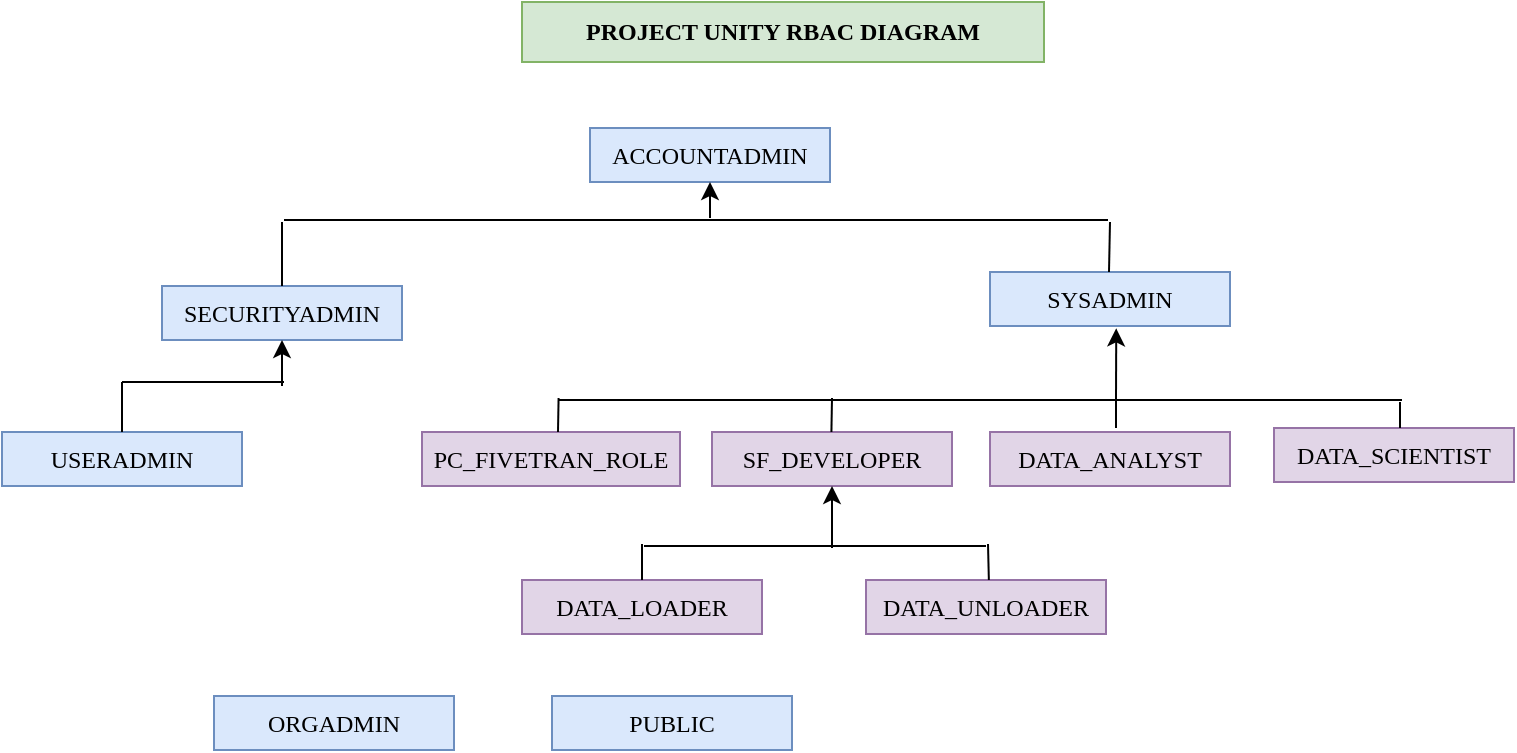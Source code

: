 <mxfile version="16.4.6" type="device"><diagram id="5cNBuc3Klf7hXjTgON1y" name="Page-1"><mxGraphModel dx="1021" dy="529" grid="0" gridSize="10" guides="1" tooltips="1" connect="1" arrows="1" fold="1" page="1" pageScale="1" pageWidth="850" pageHeight="1100" background="none" math="0" shadow="0"><root><mxCell id="0"/><mxCell id="1" parent="0"/><mxCell id="3Cqqb_HXnOSAKOJWVdVB-1" value="PROJECT UNITY RBAC DIAGRAM" style="text;html=1;strokeColor=#82b366;fillColor=#d5e8d4;align=center;verticalAlign=middle;whiteSpace=wrap;rounded=0;fontStyle=1;fontFamily=Times New Roman;" parent="1" vertex="1"><mxGeometry x="303" y="25" width="261" height="30" as="geometry"/></mxCell><mxCell id="3Cqqb_HXnOSAKOJWVdVB-4" value="SECURITYADMIN" style="rounded=0;whiteSpace=wrap;html=1;fontFamily=Times New Roman;fillColor=#dae8fc;strokeColor=#6c8ebf;" parent="1" vertex="1"><mxGeometry x="123" y="167" width="120" height="27" as="geometry"/></mxCell><mxCell id="3Cqqb_HXnOSAKOJWVdVB-5" value="ACCOUNTADMIN" style="rounded=0;whiteSpace=wrap;html=1;fontFamily=Times New Roman;fillColor=#dae8fc;strokeColor=#6c8ebf;" parent="1" vertex="1"><mxGeometry x="337" y="88" width="120" height="27" as="geometry"/></mxCell><mxCell id="3Cqqb_HXnOSAKOJWVdVB-6" value="DATA_ANALYST" style="rounded=0;whiteSpace=wrap;html=1;fontFamily=Times New Roman;fillColor=#e1d5e7;strokeColor=#9673a6;" parent="1" vertex="1"><mxGeometry x="537" y="240" width="120" height="27" as="geometry"/></mxCell><mxCell id="3Cqqb_HXnOSAKOJWVdVB-7" value="SF_DEVELOPER" style="rounded=0;whiteSpace=wrap;html=1;fontFamily=Times New Roman;fillColor=#e1d5e7;strokeColor=#9673a6;" parent="1" vertex="1"><mxGeometry x="398" y="240" width="120" height="27" as="geometry"/></mxCell><mxCell id="3Cqqb_HXnOSAKOJWVdVB-9" value="SYSADMIN" style="rounded=0;whiteSpace=wrap;html=1;fontFamily=Times New Roman;fillColor=#dae8fc;strokeColor=#6c8ebf;" parent="1" vertex="1"><mxGeometry x="537" y="160" width="120" height="27" as="geometry"/></mxCell><mxCell id="3Cqqb_HXnOSAKOJWVdVB-10" value="USERADMIN" style="rounded=0;whiteSpace=wrap;html=1;fontFamily=Times New Roman;fillColor=#dae8fc;strokeColor=#6c8ebf;" parent="1" vertex="1"><mxGeometry x="43" y="240" width="120" height="27" as="geometry"/></mxCell><mxCell id="3Cqqb_HXnOSAKOJWVdVB-11" value="ORGADMIN" style="rounded=0;whiteSpace=wrap;html=1;fontFamily=Times New Roman;fillColor=#dae8fc;strokeColor=#6c8ebf;" parent="1" vertex="1"><mxGeometry x="149" y="372" width="120" height="27" as="geometry"/></mxCell><mxCell id="3Cqqb_HXnOSAKOJWVdVB-12" value="PUBLIC" style="rounded=0;whiteSpace=wrap;html=1;fontFamily=Times New Roman;fillColor=#dae8fc;strokeColor=#6c8ebf;" parent="1" vertex="1"><mxGeometry x="318" y="372" width="120" height="27" as="geometry"/></mxCell><mxCell id="3Cqqb_HXnOSAKOJWVdVB-13" value="DATA_LOADER" style="rounded=0;whiteSpace=wrap;html=1;fontFamily=Times New Roman;fillColor=#e1d5e7;strokeColor=#9673a6;" parent="1" vertex="1"><mxGeometry x="303" y="314" width="120" height="27" as="geometry"/></mxCell><mxCell id="3Cqqb_HXnOSAKOJWVdVB-14" value="DATA_UNLOADER" style="rounded=0;whiteSpace=wrap;html=1;fontFamily=Times New Roman;fillColor=#e1d5e7;strokeColor=#9673a6;" parent="1" vertex="1"><mxGeometry x="475" y="314" width="120" height="27" as="geometry"/></mxCell><mxCell id="3Cqqb_HXnOSAKOJWVdVB-15" value="DATA_SCIENTIST" style="rounded=0;whiteSpace=wrap;html=1;fontFamily=Times New Roman;fillColor=#e1d5e7;strokeColor=#9673a6;" parent="1" vertex="1"><mxGeometry x="679" y="238" width="120" height="27" as="geometry"/></mxCell><mxCell id="3Cqqb_HXnOSAKOJWVdVB-20" value="" style="endArrow=none;html=1;rounded=0;fontFamily=Times New Roman;exitX=0.5;exitY=0;exitDx=0;exitDy=0;" parent="1" source="3Cqqb_HXnOSAKOJWVdVB-4" edge="1"><mxGeometry width="50" height="50" relative="1" as="geometry"><mxPoint x="395" y="245" as="sourcePoint"/><mxPoint x="183" y="135" as="targetPoint"/></mxGeometry></mxCell><mxCell id="3Cqqb_HXnOSAKOJWVdVB-21" value="" style="endArrow=none;html=1;rounded=0;fontFamily=Times New Roman;exitX=0.5;exitY=0;exitDx=0;exitDy=0;" parent="1" edge="1"><mxGeometry width="50" height="50" relative="1" as="geometry"><mxPoint x="596.5" y="160" as="sourcePoint"/><mxPoint x="597" y="135" as="targetPoint"/></mxGeometry></mxCell><mxCell id="3Cqqb_HXnOSAKOJWVdVB-27" value="" style="endArrow=none;html=1;rounded=0;fontFamily=Times New Roman;" parent="1" edge="1"><mxGeometry width="50" height="50" relative="1" as="geometry"><mxPoint x="184" y="134" as="sourcePoint"/><mxPoint x="596" y="134" as="targetPoint"/></mxGeometry></mxCell><mxCell id="3Cqqb_HXnOSAKOJWVdVB-28" value="" style="endArrow=classic;html=1;rounded=0;fontFamily=Times New Roman;entryX=0.5;entryY=1;entryDx=0;entryDy=0;" parent="1" target="3Cqqb_HXnOSAKOJWVdVB-5" edge="1"><mxGeometry width="50" height="50" relative="1" as="geometry"><mxPoint x="397" y="133" as="sourcePoint"/><mxPoint x="414" y="169" as="targetPoint"/></mxGeometry></mxCell><mxCell id="3Cqqb_HXnOSAKOJWVdVB-29" value="" style="endArrow=none;html=1;rounded=0;fontFamily=Times New Roman;exitX=0.5;exitY=0;exitDx=0;exitDy=0;" parent="1" source="3Cqqb_HXnOSAKOJWVdVB-10" edge="1"><mxGeometry width="50" height="50" relative="1" as="geometry"><mxPoint x="225" y="250" as="sourcePoint"/><mxPoint x="103" y="215" as="targetPoint"/></mxGeometry></mxCell><mxCell id="3Cqqb_HXnOSAKOJWVdVB-30" value="" style="endArrow=none;html=1;rounded=0;fontFamily=Times New Roman;" parent="1" edge="1"><mxGeometry width="50" height="50" relative="1" as="geometry"><mxPoint x="103" y="215" as="sourcePoint"/><mxPoint x="184" y="215" as="targetPoint"/></mxGeometry></mxCell><mxCell id="3Cqqb_HXnOSAKOJWVdVB-31" value="" style="endArrow=classic;html=1;rounded=0;fontFamily=Times New Roman;entryX=0.5;entryY=1;entryDx=0;entryDy=0;" parent="1" target="3Cqqb_HXnOSAKOJWVdVB-4" edge="1"><mxGeometry width="50" height="50" relative="1" as="geometry"><mxPoint x="183" y="217" as="sourcePoint"/><mxPoint x="271" y="212" as="targetPoint"/></mxGeometry></mxCell><mxCell id="3Cqqb_HXnOSAKOJWVdVB-32" value="" style="endArrow=none;html=1;rounded=0;fontFamily=Times New Roman;exitX=0.5;exitY=0;exitDx=0;exitDy=0;" parent="1" source="3Cqqb_HXnOSAKOJWVdVB-13" edge="1"><mxGeometry width="50" height="50" relative="1" as="geometry"><mxPoint x="415" y="245" as="sourcePoint"/><mxPoint x="363" y="296" as="targetPoint"/></mxGeometry></mxCell><mxCell id="3Cqqb_HXnOSAKOJWVdVB-33" value="" style="endArrow=none;html=1;rounded=0;fontFamily=Times New Roman;exitX=0.5;exitY=0;exitDx=0;exitDy=0;" parent="1" edge="1"><mxGeometry width="50" height="50" relative="1" as="geometry"><mxPoint x="536.43" y="314" as="sourcePoint"/><mxPoint x="536" y="296" as="targetPoint"/></mxGeometry></mxCell><mxCell id="3Cqqb_HXnOSAKOJWVdVB-34" value="" style="endArrow=none;html=1;rounded=0;fontFamily=Times New Roman;" parent="1" edge="1"><mxGeometry width="50" height="50" relative="1" as="geometry"><mxPoint x="364" y="297" as="sourcePoint"/><mxPoint x="535" y="297" as="targetPoint"/></mxGeometry></mxCell><mxCell id="3Cqqb_HXnOSAKOJWVdVB-35" value="" style="endArrow=classic;html=1;rounded=0;fontFamily=Times New Roman;entryX=0.5;entryY=1;entryDx=0;entryDy=0;" parent="1" target="3Cqqb_HXnOSAKOJWVdVB-7" edge="1"><mxGeometry width="50" height="50" relative="1" as="geometry"><mxPoint x="458" y="298" as="sourcePoint"/><mxPoint x="465" y="195" as="targetPoint"/></mxGeometry></mxCell><mxCell id="3Cqqb_HXnOSAKOJWVdVB-37" value="" style="endArrow=none;html=1;rounded=0;fontFamily=Times New Roman;exitX=0.5;exitY=0;exitDx=0;exitDy=0;" parent="1" edge="1"><mxGeometry width="50" height="50" relative="1" as="geometry"><mxPoint x="742" y="238" as="sourcePoint"/><mxPoint x="742" y="225" as="targetPoint"/></mxGeometry></mxCell><mxCell id="3Cqqb_HXnOSAKOJWVdVB-38" value="" style="endArrow=none;html=1;rounded=0;fontFamily=Times New Roman;exitX=0.5;exitY=0;exitDx=0;exitDy=0;" parent="1" edge="1"><mxGeometry width="50" height="50" relative="1" as="geometry"><mxPoint x="600" y="238" as="sourcePoint"/><mxPoint x="600" y="221" as="targetPoint"/></mxGeometry></mxCell><mxCell id="3Cqqb_HXnOSAKOJWVdVB-39" value="" style="endArrow=none;html=1;rounded=0;fontFamily=Times New Roman;exitX=0.5;exitY=0;exitDx=0;exitDy=0;" parent="1" edge="1"><mxGeometry width="50" height="50" relative="1" as="geometry"><mxPoint x="457.71" y="240" as="sourcePoint"/><mxPoint x="457.71" y="223" as="targetPoint"/><Array as="points"><mxPoint x="458" y="223"/></Array></mxGeometry></mxCell><mxCell id="3Cqqb_HXnOSAKOJWVdVB-41" value="" style="endArrow=none;html=1;rounded=0;fontFamily=Times New Roman;" parent="1" edge="1"><mxGeometry width="50" height="50" relative="1" as="geometry"><mxPoint x="321" y="224" as="sourcePoint"/><mxPoint x="743" y="224" as="targetPoint"/></mxGeometry></mxCell><mxCell id="3Cqqb_HXnOSAKOJWVdVB-42" value="" style="endArrow=classic;html=1;rounded=0;fontFamily=Times New Roman;entryX=0.526;entryY=1.044;entryDx=0;entryDy=0;entryPerimeter=0;" parent="1" target="3Cqqb_HXnOSAKOJWVdVB-9" edge="1"><mxGeometry width="50" height="50" relative="1" as="geometry"><mxPoint x="600" y="224" as="sourcePoint"/><mxPoint x="468" y="164" as="targetPoint"/></mxGeometry></mxCell><mxCell id="ylVdORoWUB5P5sdp2vHv-1" value="PC_FIVETRAN_ROLE" style="rounded=0;whiteSpace=wrap;html=1;fontFamily=Times New Roman;fillColor=#e1d5e7;strokeColor=#9673a6;" vertex="1" parent="1"><mxGeometry x="253" y="240" width="129" height="27" as="geometry"/></mxCell><mxCell id="ylVdORoWUB5P5sdp2vHv-2" value="" style="endArrow=none;html=1;rounded=0;fontFamily=Times New Roman;exitX=0.5;exitY=0;exitDx=0;exitDy=0;" edge="1" parent="1"><mxGeometry width="50" height="50" relative="1" as="geometry"><mxPoint x="321" y="240" as="sourcePoint"/><mxPoint x="321" y="223" as="targetPoint"/><Array as="points"><mxPoint x="321.29" y="223"/></Array></mxGeometry></mxCell></root></mxGraphModel></diagram></mxfile>